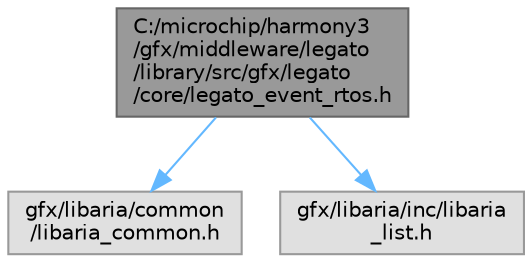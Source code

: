 digraph "C:/microchip/harmony3/gfx/middleware/legato/library/src/gfx/legato/core/legato_event_rtos.h"
{
 // INTERACTIVE_SVG=YES
 // LATEX_PDF_SIZE
  bgcolor="transparent";
  edge [fontname=Helvetica,fontsize=10,labelfontname=Helvetica,labelfontsize=10];
  node [fontname=Helvetica,fontsize=10,shape=box,height=0.2,width=0.4];
  Node1 [label="C:/microchip/harmony3\l/gfx/middleware/legato\l/library/src/gfx/legato\l/core/legato_event_rtos.h",height=0.2,width=0.4,color="gray40", fillcolor="grey60", style="filled", fontcolor="black",tooltip="Legato RTOS event definitions."];
  Node1 -> Node2 [color="steelblue1",style="solid"];
  Node2 [label="gfx/libaria/common\l/libaria_common.h",height=0.2,width=0.4,color="grey60", fillcolor="#E0E0E0", style="filled",tooltip=" "];
  Node1 -> Node3 [color="steelblue1",style="solid"];
  Node3 [label="gfx/libaria/inc/libaria\l_list.h",height=0.2,width=0.4,color="grey60", fillcolor="#E0E0E0", style="filled",tooltip=" "];
}
